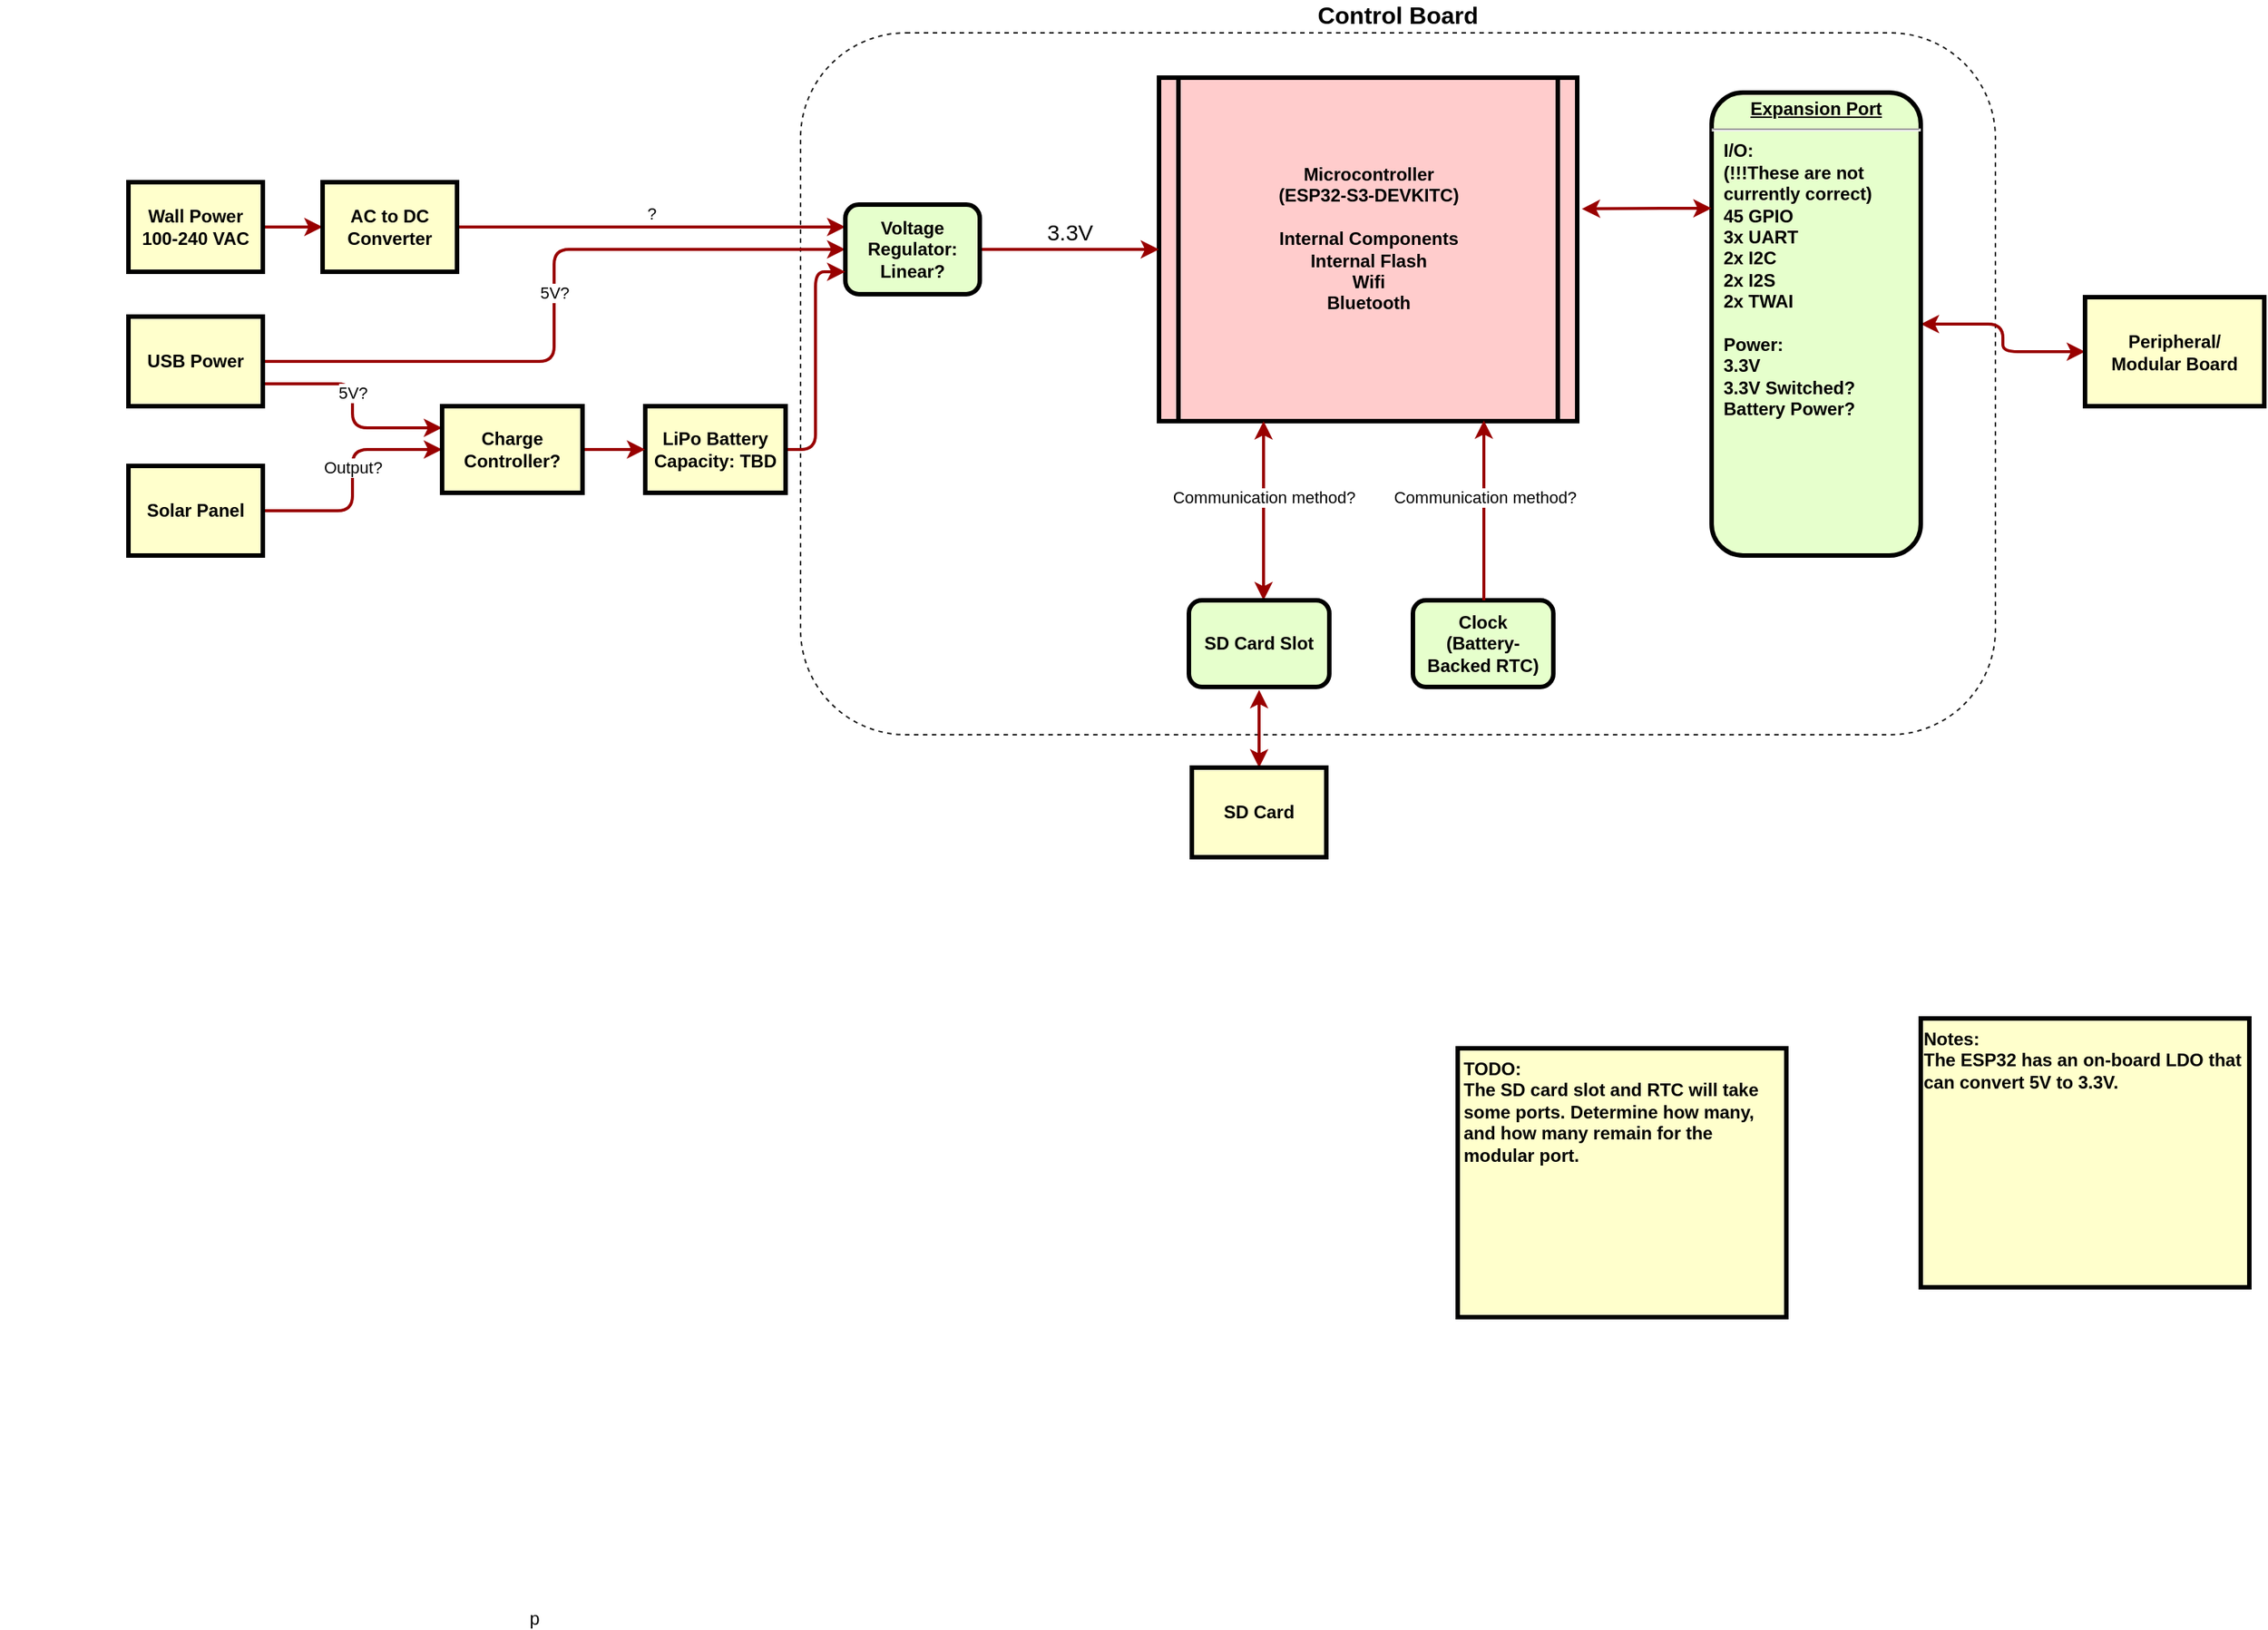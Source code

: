 <mxfile version="24.0.7" type="github">
  <diagram name="Page-1" id="c7558073-3199-34d8-9f00-42111426c3f3">
    <mxGraphModel dx="2232" dy="1965" grid="1" gridSize="10" guides="1" tooltips="1" connect="1" arrows="1" fold="1" page="1" pageScale="1" pageWidth="826" pageHeight="1169" background="none" math="0" shadow="0">
      <root>
        <mxCell id="0" />
        <mxCell id="1" parent="0" />
        <mxCell id="12we4bVMJa3LL7E-p55--98" value="&lt;b&gt;&lt;font style=&quot;font-size: 16px;&quot;&gt;Control Board&lt;/font&gt;&lt;/b&gt;" style="rounded=1;whiteSpace=wrap;html=1;fontFamily=Helvetica;fontSize=11;fontStyle=0;labelBackgroundColor=default;opacity=90;fillColor=none;dashed=1;labelPosition=center;verticalLabelPosition=top;align=center;verticalAlign=bottom;" vertex="1" parent="1">
          <mxGeometry x="-290" y="-1080" width="800" height="470" as="geometry" />
        </mxCell>
        <mxCell id="12we4bVMJa3LL7E-p55--101" style="edgeStyle=elbowEdgeStyle;rounded=1;orthogonalLoop=1;jettySize=auto;elbow=horizontal;html=1;exitX=1;exitY=0.5;exitDx=0;exitDy=0;entryX=0;entryY=0.5;entryDx=0;entryDy=0;strokeColor=#990000;strokeWidth=2;align=center;verticalAlign=bottom;fontFamily=Helvetica;fontSize=11;fontColor=default;fontStyle=0;labelBackgroundColor=default;endArrow=classic;startArrow=classic;startFill=1;" edge="1" parent="1" source="09FCojD9WCbmgsTOjWXt-97" target="09FCojD9WCbmgsTOjWXt-100">
          <mxGeometry relative="1" as="geometry" />
        </mxCell>
        <mxCell id="09FCojD9WCbmgsTOjWXt-97" value="&lt;p style=&quot;margin: 0px; margin-top: 4px; text-align: center; text-decoration: underline;&quot;&gt;Expansion Port&lt;/p&gt;&lt;hr&gt;&lt;p style=&quot;text-align: left; margin: 0px 0px 0px 8px;&quot;&gt;&lt;span style=&quot;background-color: initial;&quot;&gt;I/O:&lt;/span&gt;&lt;/p&gt;&lt;p style=&quot;text-align: left; margin: 0px 0px 0px 8px;&quot;&gt;&lt;span style=&quot;background-color: initial;&quot;&gt;(!!!These are not&lt;/span&gt;&lt;/p&gt;&lt;p style=&quot;text-align: left; margin: 0px 0px 0px 8px;&quot;&gt;&lt;span style=&quot;background-color: initial;&quot;&gt;currently correct)&lt;/span&gt;&lt;/p&gt;&lt;p style=&quot;text-align: left; margin: 0px 0px 0px 8px;&quot;&gt;&lt;span style=&quot;background-color: initial;&quot;&gt;45 GPIO&lt;/span&gt;&lt;/p&gt;&lt;p style=&quot;text-align: left; margin: 0px 0px 0px 8px;&quot;&gt;&lt;span style=&quot;background-color: initial;&quot;&gt;3x UART&lt;/span&gt;&lt;/p&gt;&lt;p style=&quot;text-align: left; margin: 0px 0px 0px 8px;&quot;&gt;&lt;span style=&quot;background-color: initial;&quot;&gt;2x I2C&lt;/span&gt;&lt;/p&gt;&lt;p style=&quot;text-align: left; margin: 0px 0px 0px 8px;&quot;&gt;&lt;span style=&quot;background-color: initial;&quot;&gt;2x I2S&lt;/span&gt;&lt;/p&gt;&lt;p style=&quot;text-align: left; margin: 0px 0px 0px 8px;&quot;&gt;2x TWAI&lt;/p&gt;&lt;p style=&quot;text-align: left; margin: 0px 0px 0px 8px;&quot;&gt;&lt;span style=&quot;background-color: initial;&quot;&gt;&lt;br&gt;&lt;/span&gt;&lt;/p&gt;&lt;p style=&quot;text-align: left; margin: 0px 0px 0px 8px;&quot;&gt;&lt;span style=&quot;background-color: initial;&quot;&gt;Power:&lt;/span&gt;&lt;/p&gt;&lt;p style=&quot;text-align: left; margin: 0px 0px 0px 8px;&quot;&gt;&lt;span style=&quot;background-color: initial;&quot;&gt;3.3V&lt;/span&gt;&lt;/p&gt;&lt;p style=&quot;text-align: left; margin: 0px 0px 0px 8px;&quot;&gt;&lt;span style=&quot;background-color: initial;&quot;&gt;3.3V Switched?&lt;/span&gt;&lt;/p&gt;&lt;p style=&quot;text-align: left; margin: 0px 0px 0px 8px;&quot;&gt;&lt;span style=&quot;background-color: initial;&quot;&gt;Battery Power?&lt;/span&gt;&lt;/p&gt;&lt;p style=&quot;text-align: left; margin: 0px 0px 0px 8px;&quot;&gt;&lt;span style=&quot;background-color: initial;&quot;&gt;&lt;br&gt;&lt;/span&gt;&lt;/p&gt;" style="verticalAlign=middle;align=center;overflow=fill;fontSize=12;fontFamily=Helvetica;html=1;rounded=1;fontStyle=1;strokeWidth=3;fillColor=#E6FFCC;spacingRight=4;" parent="1" vertex="1">
          <mxGeometry x="320" y="-1040" width="140" height="310" as="geometry" />
        </mxCell>
        <mxCell id="12we4bVMJa3LL7E-p55--87" value="Output?" style="edgeStyle=elbowEdgeStyle;rounded=1;orthogonalLoop=1;jettySize=auto;elbow=horizontal;html=1;exitX=1;exitY=0.5;exitDx=0;exitDy=0;entryX=0;entryY=0.5;entryDx=0;entryDy=0;strokeColor=#990000;strokeWidth=2;align=center;verticalAlign=bottom;fontFamily=Helvetica;fontSize=11;fontColor=default;labelBackgroundColor=default;endArrow=classic;fontStyle=0;labelPosition=center;verticalLabelPosition=top;" edge="1" parent="1" source="09FCojD9WCbmgsTOjWXt-99" target="12we4bVMJa3LL7E-p55--76">
          <mxGeometry relative="1" as="geometry" />
        </mxCell>
        <mxCell id="09FCojD9WCbmgsTOjWXt-99" value="Solar Panel" style="whiteSpace=wrap;align=center;verticalAlign=middle;fontStyle=1;strokeWidth=3;fillColor=#FFFFCC" parent="1" vertex="1">
          <mxGeometry x="-740" y="-790" width="90" height="60" as="geometry" />
        </mxCell>
        <mxCell id="09FCojD9WCbmgsTOjWXt-100" value="Peripheral/&#xa;Modular Board" style="whiteSpace=wrap;align=center;verticalAlign=middle;fontStyle=1;strokeWidth=3;fillColor=#FFFFCC" parent="1" vertex="1">
          <mxGeometry x="570" y="-903" width="120" height="73" as="geometry" />
        </mxCell>
        <mxCell id="12we4bVMJa3LL7E-p55--77" style="edgeStyle=elbowEdgeStyle;rounded=1;orthogonalLoop=1;jettySize=auto;elbow=horizontal;html=1;strokeColor=#990000;strokeWidth=2;align=center;verticalAlign=middle;fontFamily=Helvetica;fontSize=11;fontColor=default;labelBackgroundColor=default;endArrow=classic;entryX=0;entryY=0.5;entryDx=0;entryDy=0;" edge="1" parent="1" source="09FCojD9WCbmgsTOjWXt-102" target="12we4bVMJa3LL7E-p55--58">
          <mxGeometry relative="1" as="geometry">
            <mxPoint x="-460" y="-935.0" as="targetPoint" />
          </mxGeometry>
        </mxCell>
        <mxCell id="09FCojD9WCbmgsTOjWXt-102" value="Wall Power&#xa;100-240 VAC" style="whiteSpace=wrap;align=center;verticalAlign=middle;fontStyle=1;strokeWidth=3;fillColor=#FFFFCC" parent="1" vertex="1">
          <mxGeometry x="-740" y="-980" width="90" height="60" as="geometry" />
        </mxCell>
        <mxCell id="09FCojD9WCbmgsTOjWXt-104" value="Microcontroller&#xa;(ESP32-S3-DEVKITC)&#xa;&#xa;Internal Components&#xa;Internal Flash&#xa;Wifi&#xa;Bluetooth&#xa;" style="shape=process;whiteSpace=wrap;align=center;verticalAlign=middle;size=0.048;fontStyle=1;strokeWidth=3;fillColor=#FFCCCC" parent="1" vertex="1">
          <mxGeometry x="-50" y="-1050" width="280" height="230" as="geometry" />
        </mxCell>
        <mxCell id="09FCojD9WCbmgsTOjWXt-109" value="TODO:&#xa;The SD card slot and RTC will take some ports. Determine how many, and how many remain for the modular port." style="whiteSpace=wrap;align=left;verticalAlign=top;fontStyle=1;strokeWidth=3;fillColor=#FFFFCC;spacingRight=1;spacingLeft=2;" parent="1" vertex="1">
          <mxGeometry x="150" y="-400" width="220" height="180" as="geometry" />
        </mxCell>
        <mxCell id="12we4bVMJa3LL7E-p55--65" value="&lt;font style=&quot;font-size: 15px;&quot;&gt;3.3V&lt;/font&gt;" style="edgeStyle=elbowEdgeStyle;rounded=1;orthogonalLoop=1;jettySize=auto;elbow=horizontal;html=1;exitX=1;exitY=0.5;exitDx=0;exitDy=0;entryX=0;entryY=0.5;entryDx=0;entryDy=0;strokeColor=#990000;strokeWidth=2;align=center;verticalAlign=bottom;fontFamily=Helvetica;fontSize=11;fontColor=default;labelBackgroundColor=default;endArrow=classic;fontStyle=0;labelPosition=center;verticalLabelPosition=top;" edge="1" parent="1" source="12we4bVMJa3LL7E-p55--72" target="09FCojD9WCbmgsTOjWXt-104">
          <mxGeometry relative="1" as="geometry">
            <mxPoint x="-194" y="-935.0" as="sourcePoint" />
          </mxGeometry>
        </mxCell>
        <mxCell id="12we4bVMJa3LL7E-p55--90" style="edgeStyle=elbowEdgeStyle;rounded=1;orthogonalLoop=1;jettySize=auto;elbow=horizontal;html=1;strokeColor=#990000;strokeWidth=2;align=center;verticalAlign=bottom;fontFamily=Helvetica;fontSize=11;fontColor=default;fontStyle=0;labelBackgroundColor=default;endArrow=classic;startArrow=classic;startFill=1;" edge="1" parent="1" source="09FCojD9WCbmgsTOjWXt-112">
          <mxGeometry relative="1" as="geometry">
            <mxPoint x="17" y="-640" as="targetPoint" />
          </mxGeometry>
        </mxCell>
        <mxCell id="09FCojD9WCbmgsTOjWXt-112" value="SD Card" style="whiteSpace=wrap;align=center;verticalAlign=middle;fontStyle=1;strokeWidth=3;fillColor=#FFFFCC" parent="1" vertex="1">
          <mxGeometry x="-28" y="-588" width="90" height="60" as="geometry" />
        </mxCell>
        <mxCell id="12we4bVMJa3LL7E-p55--85" value="?" style="edgeStyle=elbowEdgeStyle;rounded=1;orthogonalLoop=1;jettySize=auto;elbow=horizontal;html=1;exitX=1;exitY=0.5;exitDx=0;exitDy=0;entryX=0;entryY=0.25;entryDx=0;entryDy=0;strokeColor=#990000;strokeWidth=2;align=center;verticalAlign=bottom;fontFamily=Helvetica;fontSize=11;fontColor=default;fontStyle=0;labelBackgroundColor=default;endArrow=classic;" edge="1" parent="1" source="12we4bVMJa3LL7E-p55--58" target="12we4bVMJa3LL7E-p55--72">
          <mxGeometry relative="1" as="geometry" />
        </mxCell>
        <mxCell id="12we4bVMJa3LL7E-p55--58" value="AC to DC Converter" style="whiteSpace=wrap;align=center;verticalAlign=middle;fontStyle=1;strokeWidth=3;fillColor=#FFFFCC" vertex="1" parent="1">
          <mxGeometry x="-610" y="-980" width="90" height="60" as="geometry" />
        </mxCell>
        <mxCell id="12we4bVMJa3LL7E-p55--86" value="5V?" style="edgeStyle=elbowEdgeStyle;rounded=1;orthogonalLoop=1;jettySize=auto;elbow=horizontal;html=1;exitX=1;exitY=0.5;exitDx=0;exitDy=0;entryX=0;entryY=0.5;entryDx=0;entryDy=0;strokeColor=#990000;strokeWidth=2;align=center;verticalAlign=bottom;fontFamily=Helvetica;fontSize=11;fontColor=default;fontStyle=0;labelBackgroundColor=default;endArrow=classic;" edge="1" parent="1" source="12we4bVMJa3LL7E-p55--59" target="12we4bVMJa3LL7E-p55--72">
          <mxGeometry relative="1" as="geometry" />
        </mxCell>
        <mxCell id="12we4bVMJa3LL7E-p55--88" value="5V?" style="edgeStyle=elbowEdgeStyle;rounded=1;orthogonalLoop=1;jettySize=auto;elbow=horizontal;html=1;exitX=1;exitY=0.75;exitDx=0;exitDy=0;entryX=0;entryY=0.25;entryDx=0;entryDy=0;strokeColor=#990000;strokeWidth=2;align=center;verticalAlign=bottom;fontFamily=Helvetica;fontSize=11;fontColor=default;fontStyle=0;labelBackgroundColor=default;endArrow=classic;" edge="1" parent="1" source="12we4bVMJa3LL7E-p55--59" target="12we4bVMJa3LL7E-p55--76">
          <mxGeometry relative="1" as="geometry" />
        </mxCell>
        <mxCell id="12we4bVMJa3LL7E-p55--59" value="USB Power" style="whiteSpace=wrap;align=center;verticalAlign=middle;fontStyle=1;strokeWidth=3;fillColor=#FFFFCC" vertex="1" parent="1">
          <mxGeometry x="-740" y="-890" width="90" height="60" as="geometry" />
        </mxCell>
        <mxCell id="12we4bVMJa3LL7E-p55--60" value="p" style="shape=image;verticalLabelPosition=bottom;labelBackgroundColor=default;verticalAlign=top;aspect=fixed;imageAspect=0;image=https://docs.espressif.com/projects/esp-idf/en/stable/esp32s3/_images/ESP32-S3_DevKitC-1_pinlayout_v1.1.jpg;" vertex="1" parent="1">
          <mxGeometry x="-826" y="-520" width="715.88" height="488" as="geometry" />
        </mxCell>
        <mxCell id="12we4bVMJa3LL7E-p55--72" value="Voltage Regulator:&#xa;Linear?" style="whiteSpace=wrap;align=center;verticalAlign=middle;fontStyle=1;strokeWidth=3;fillColor=#E6FFCC;strokeColor=#000000;rounded=1;" vertex="1" parent="1">
          <mxGeometry x="-260" y="-965" width="90" height="60" as="geometry" />
        </mxCell>
        <mxCell id="12we4bVMJa3LL7E-p55--82" style="edgeStyle=elbowEdgeStyle;rounded=1;orthogonalLoop=1;jettySize=auto;elbow=horizontal;html=1;entryX=0;entryY=0.75;entryDx=0;entryDy=0;strokeColor=#990000;strokeWidth=2;align=center;verticalAlign=bottom;fontFamily=Helvetica;fontSize=11;fontColor=default;fontStyle=0;labelBackgroundColor=default;endArrow=classic;" edge="1" parent="1" source="12we4bVMJa3LL7E-p55--73" target="12we4bVMJa3LL7E-p55--72">
          <mxGeometry relative="1" as="geometry" />
        </mxCell>
        <mxCell id="12we4bVMJa3LL7E-p55--73" value="LiPo Battery&#xa;Capacity: TBD" style="whiteSpace=wrap;align=center;verticalAlign=middle;fontStyle=1;strokeWidth=3;fillColor=#FFFFCC" vertex="1" parent="1">
          <mxGeometry x="-394" y="-830" width="94" height="58" as="geometry" />
        </mxCell>
        <mxCell id="12we4bVMJa3LL7E-p55--89" value="Communication method?" style="edgeStyle=elbowEdgeStyle;rounded=1;orthogonalLoop=1;jettySize=auto;elbow=horizontal;html=1;entryX=0.25;entryY=1;entryDx=0;entryDy=0;strokeColor=#990000;strokeWidth=2;align=center;verticalAlign=bottom;fontFamily=Helvetica;fontSize=11;fontColor=default;fontStyle=0;labelBackgroundColor=default;endArrow=classic;startArrow=classic;startFill=1;" edge="1" parent="1" source="12we4bVMJa3LL7E-p55--74" target="09FCojD9WCbmgsTOjWXt-104">
          <mxGeometry relative="1" as="geometry" />
        </mxCell>
        <mxCell id="12we4bVMJa3LL7E-p55--74" value="SD Card Slot" style="whiteSpace=wrap;align=center;verticalAlign=middle;fontStyle=1;strokeWidth=3;fillColor=#E6FFCC;strokeColor=#000000;rounded=1;" vertex="1" parent="1">
          <mxGeometry x="-30" y="-700" width="94" height="58" as="geometry" />
        </mxCell>
        <mxCell id="12we4bVMJa3LL7E-p55--75" value="Clock&#xa;(Battery-Backed RTC)" style="whiteSpace=wrap;align=center;verticalAlign=middle;fontStyle=1;strokeWidth=3;fillColor=#E6FFCC;strokeColor=#000000;rounded=1;" vertex="1" parent="1">
          <mxGeometry x="120" y="-700" width="94" height="58" as="geometry" />
        </mxCell>
        <mxCell id="12we4bVMJa3LL7E-p55--83" style="edgeStyle=elbowEdgeStyle;rounded=1;orthogonalLoop=1;jettySize=auto;elbow=horizontal;html=1;entryX=0;entryY=0.5;entryDx=0;entryDy=0;strokeColor=#990000;strokeWidth=2;align=center;verticalAlign=bottom;fontFamily=Helvetica;fontSize=11;fontColor=default;fontStyle=0;labelBackgroundColor=default;endArrow=classic;" edge="1" parent="1" source="12we4bVMJa3LL7E-p55--76" target="12we4bVMJa3LL7E-p55--73">
          <mxGeometry relative="1" as="geometry" />
        </mxCell>
        <mxCell id="12we4bVMJa3LL7E-p55--76" value="Charge Controller?" style="whiteSpace=wrap;align=center;verticalAlign=middle;fontStyle=1;strokeWidth=3;fillColor=#FFFFCC" vertex="1" parent="1">
          <mxGeometry x="-530" y="-830" width="94" height="58" as="geometry" />
        </mxCell>
        <mxCell id="12we4bVMJa3LL7E-p55--91" value="Communication method?" style="edgeStyle=elbowEdgeStyle;rounded=1;orthogonalLoop=1;jettySize=auto;elbow=horizontal;html=1;entryX=0.777;entryY=0.998;entryDx=0;entryDy=0;entryPerimeter=0;strokeColor=#990000;strokeWidth=2;align=center;verticalAlign=bottom;fontFamily=Helvetica;fontSize=11;fontColor=default;fontStyle=0;labelBackgroundColor=default;endArrow=classic;" edge="1" parent="1" source="12we4bVMJa3LL7E-p55--75" target="09FCojD9WCbmgsTOjWXt-104">
          <mxGeometry relative="1" as="geometry" />
        </mxCell>
        <mxCell id="12we4bVMJa3LL7E-p55--97" value="Notes:&#xa;The ESP32 has an on-board LDO that can convert 5V to 3.3V." style="whiteSpace=wrap;align=left;verticalAlign=top;fontStyle=1;strokeWidth=3;fillColor=#FFFFCC" vertex="1" parent="1">
          <mxGeometry x="460" y="-420" width="220" height="180" as="geometry" />
        </mxCell>
        <mxCell id="12we4bVMJa3LL7E-p55--103" style="edgeStyle=elbowEdgeStyle;rounded=1;orthogonalLoop=1;jettySize=auto;elbow=horizontal;html=1;exitX=0;exitY=0.25;exitDx=0;exitDy=0;entryX=1.011;entryY=0.382;entryDx=0;entryDy=0;entryPerimeter=0;strokeColor=#990000;strokeWidth=2;align=center;verticalAlign=bottom;fontFamily=Helvetica;fontSize=11;fontColor=default;fontStyle=0;labelBackgroundColor=default;endArrow=classic;endFill=1;startArrow=classic;startFill=1;" edge="1" parent="1" source="09FCojD9WCbmgsTOjWXt-97" target="09FCojD9WCbmgsTOjWXt-104">
          <mxGeometry relative="1" as="geometry" />
        </mxCell>
      </root>
    </mxGraphModel>
  </diagram>
</mxfile>
